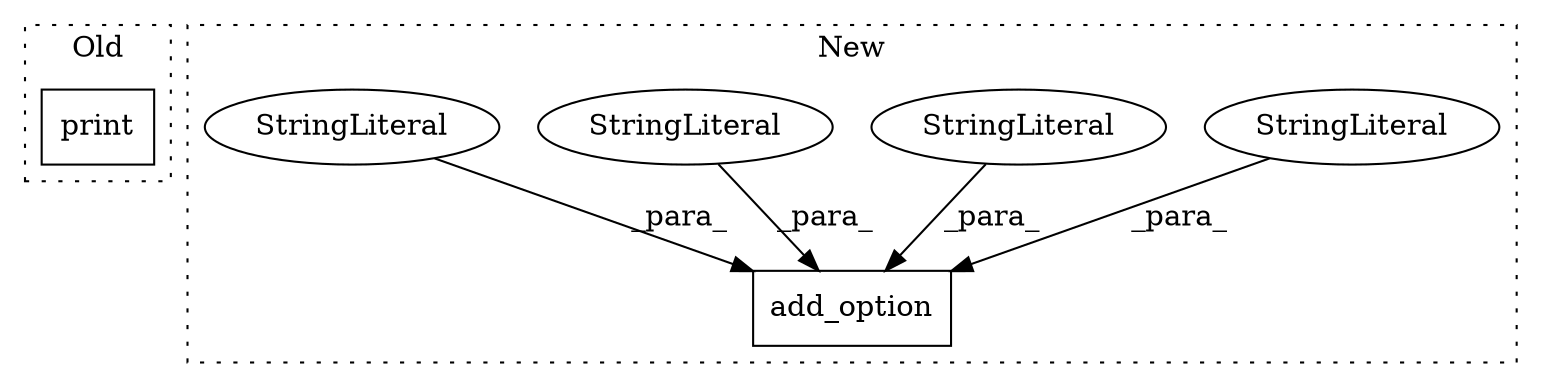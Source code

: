 digraph G {
subgraph cluster0 {
1 [label="print" a="32" s="3666,3689" l="6,1" shape="box"];
label = "Old";
style="dotted";
}
subgraph cluster1 {
2 [label="add_option" a="32" s="1625,1721" l="11,1" shape="box"];
3 [label="StringLiteral" a="45" s="1636" l="4" shape="ellipse"];
4 [label="StringLiteral" a="45" s="1655" l="5" shape="ellipse"];
5 [label="StringLiteral" a="45" s="1641" l="11" shape="ellipse"];
6 [label="StringLiteral" a="45" s="1661" l="60" shape="ellipse"];
label = "New";
style="dotted";
}
3 -> 2 [label="_para_"];
4 -> 2 [label="_para_"];
5 -> 2 [label="_para_"];
6 -> 2 [label="_para_"];
}
